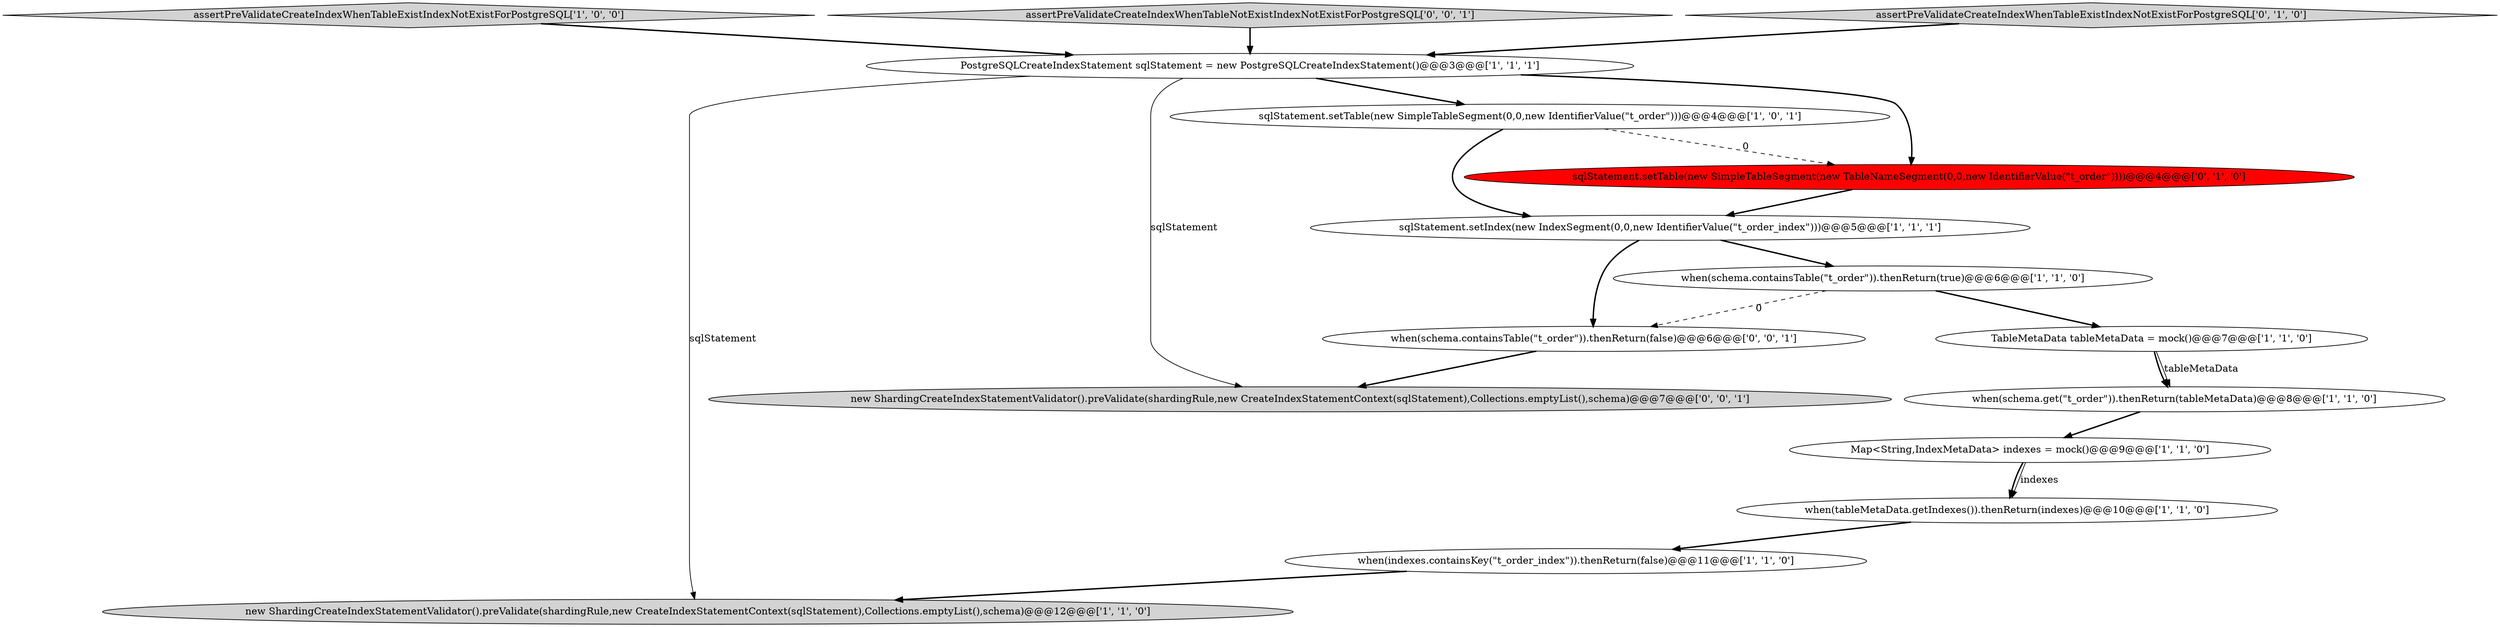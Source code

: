 digraph {
3 [style = filled, label = "new ShardingCreateIndexStatementValidator().preValidate(shardingRule,new CreateIndexStatementContext(sqlStatement),Collections.emptyList(),schema)@@@12@@@['1', '1', '0']", fillcolor = lightgray, shape = ellipse image = "AAA0AAABBB1BBB"];
7 [style = filled, label = "when(tableMetaData.getIndexes()).thenReturn(indexes)@@@10@@@['1', '1', '0']", fillcolor = white, shape = ellipse image = "AAA0AAABBB1BBB"];
13 [style = filled, label = "when(schema.containsTable(\"t_order\")).thenReturn(false)@@@6@@@['0', '0', '1']", fillcolor = white, shape = ellipse image = "AAA0AAABBB3BBB"];
15 [style = filled, label = "new ShardingCreateIndexStatementValidator().preValidate(shardingRule,new CreateIndexStatementContext(sqlStatement),Collections.emptyList(),schema)@@@7@@@['0', '0', '1']", fillcolor = lightgray, shape = ellipse image = "AAA0AAABBB3BBB"];
1 [style = filled, label = "sqlStatement.setIndex(new IndexSegment(0,0,new IdentifierValue(\"t_order_index\")))@@@5@@@['1', '1', '1']", fillcolor = white, shape = ellipse image = "AAA0AAABBB1BBB"];
4 [style = filled, label = "sqlStatement.setTable(new SimpleTableSegment(0,0,new IdentifierValue(\"t_order\")))@@@4@@@['1', '0', '1']", fillcolor = white, shape = ellipse image = "AAA0AAABBB1BBB"];
2 [style = filled, label = "when(indexes.containsKey(\"t_order_index\")).thenReturn(false)@@@11@@@['1', '1', '0']", fillcolor = white, shape = ellipse image = "AAA0AAABBB1BBB"];
6 [style = filled, label = "when(schema.get(\"t_order\")).thenReturn(tableMetaData)@@@8@@@['1', '1', '0']", fillcolor = white, shape = ellipse image = "AAA0AAABBB1BBB"];
8 [style = filled, label = "Map<String,IndexMetaData> indexes = mock()@@@9@@@['1', '1', '0']", fillcolor = white, shape = ellipse image = "AAA0AAABBB1BBB"];
9 [style = filled, label = "assertPreValidateCreateIndexWhenTableExistIndexNotExistForPostgreSQL['1', '0', '0']", fillcolor = lightgray, shape = diamond image = "AAA0AAABBB1BBB"];
10 [style = filled, label = "when(schema.containsTable(\"t_order\")).thenReturn(true)@@@6@@@['1', '1', '0']", fillcolor = white, shape = ellipse image = "AAA0AAABBB1BBB"];
14 [style = filled, label = "assertPreValidateCreateIndexWhenTableNotExistIndexNotExistForPostgreSQL['0', '0', '1']", fillcolor = lightgray, shape = diamond image = "AAA0AAABBB3BBB"];
11 [style = filled, label = "sqlStatement.setTable(new SimpleTableSegment(new TableNameSegment(0,0,new IdentifierValue(\"t_order\"))))@@@4@@@['0', '1', '0']", fillcolor = red, shape = ellipse image = "AAA1AAABBB2BBB"];
12 [style = filled, label = "assertPreValidateCreateIndexWhenTableExistIndexNotExistForPostgreSQL['0', '1', '0']", fillcolor = lightgray, shape = diamond image = "AAA0AAABBB2BBB"];
0 [style = filled, label = "PostgreSQLCreateIndexStatement sqlStatement = new PostgreSQLCreateIndexStatement()@@@3@@@['1', '1', '1']", fillcolor = white, shape = ellipse image = "AAA0AAABBB1BBB"];
5 [style = filled, label = "TableMetaData tableMetaData = mock()@@@7@@@['1', '1', '0']", fillcolor = white, shape = ellipse image = "AAA0AAABBB1BBB"];
9->0 [style = bold, label=""];
0->3 [style = solid, label="sqlStatement"];
11->1 [style = bold, label=""];
0->15 [style = solid, label="sqlStatement"];
2->3 [style = bold, label=""];
0->11 [style = bold, label=""];
10->13 [style = dashed, label="0"];
12->0 [style = bold, label=""];
1->13 [style = bold, label=""];
8->7 [style = bold, label=""];
10->5 [style = bold, label=""];
5->6 [style = bold, label=""];
14->0 [style = bold, label=""];
8->7 [style = solid, label="indexes"];
0->4 [style = bold, label=""];
7->2 [style = bold, label=""];
6->8 [style = bold, label=""];
5->6 [style = solid, label="tableMetaData"];
4->1 [style = bold, label=""];
13->15 [style = bold, label=""];
4->11 [style = dashed, label="0"];
1->10 [style = bold, label=""];
}

